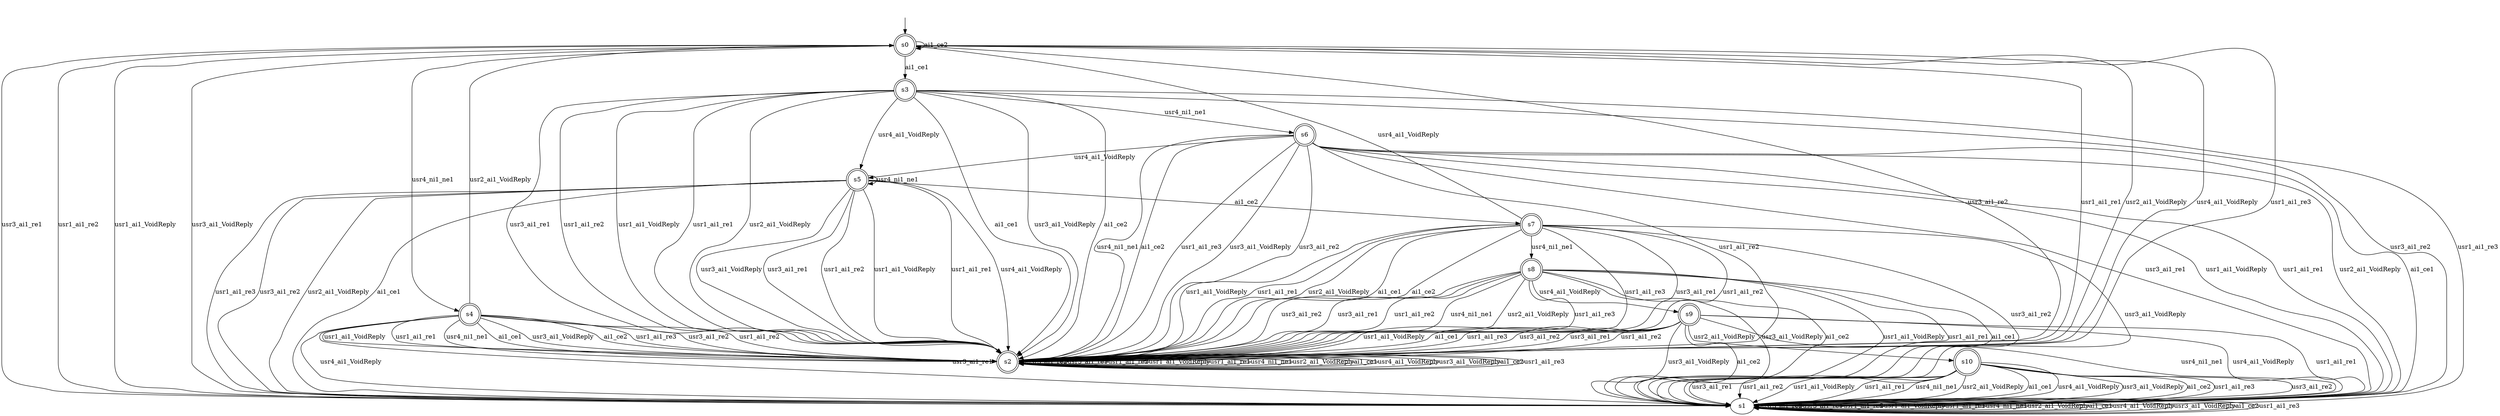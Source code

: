 digraph T {
s0 [label="s0", shape=doublecircle];
s1 [label="s1"];
s2 [label="s2", shape=doublecircle];
s3 [label="s3", shape=doublecircle];
s4 [label="s4", shape=doublecircle];
s5 [label="s5", shape=doublecircle];
s6 [label="s6", shape=doublecircle];
s7 [label="s7", shape=doublecircle];
s8 [label="s8", shape=doublecircle];
s9 [label="s9", shape=doublecircle];
s10 [label="s10", shape=doublecircle];
s0 -> s2 [label="usr3_ai1_re2"];
s0 -> s1 [label="usr3_ai1_re1"];
s0 -> s1 [label="usr1_ai1_re2"];
s0 -> s1 [label="usr1_ai1_VoidReply"];
s0 -> s2 [label="usr1_ai1_re1"];
s0 -> s4 [label="usr4_ni1_ne1"];
s0 -> s2 [label="usr2_ai1_VoidReply"];
s0 -> s3 [label="ai1_ce1"];
s0 -> s2 [label="usr4_ai1_VoidReply"];
s0 -> s1 [label="usr3_ai1_VoidReply"];
s0 -> s0 [label="ai1_ce2"];
s0 -> s2 [label="usr1_ai1_re3"];
s1 -> s1 [label="usr3_ai1_re2"];
s1 -> s1 [label="usr3_ai1_re1"];
s1 -> s1 [label="usr1_ai1_re2"];
s1 -> s1 [label="usr1_ai1_VoidReply"];
s1 -> s1 [label="usr1_ai1_re1"];
s1 -> s1 [label="usr4_ni1_ne1"];
s1 -> s1 [label="usr2_ai1_VoidReply"];
s1 -> s1 [label="ai1_ce1"];
s1 -> s1 [label="usr4_ai1_VoidReply"];
s1 -> s1 [label="usr3_ai1_VoidReply"];
s1 -> s1 [label="ai1_ce2"];
s1 -> s1 [label="usr1_ai1_re3"];
s2 -> s2 [label="usr3_ai1_re2"];
s2 -> s2 [label="usr3_ai1_re1"];
s2 -> s2 [label="usr1_ai1_re2"];
s2 -> s2 [label="usr1_ai1_VoidReply"];
s2 -> s2 [label="usr1_ai1_re1"];
s2 -> s2 [label="usr4_ni1_ne1"];
s2 -> s2 [label="usr2_ai1_VoidReply"];
s2 -> s2 [label="ai1_ce1"];
s2 -> s2 [label="usr4_ai1_VoidReply"];
s2 -> s2 [label="usr3_ai1_VoidReply"];
s2 -> s2 [label="ai1_ce2"];
s2 -> s2 [label="usr1_ai1_re3"];
s3 -> s1 [label="usr3_ai1_re2"];
s3 -> s2 [label="usr3_ai1_re1"];
s3 -> s2 [label="usr1_ai1_re2"];
s3 -> s2 [label="usr1_ai1_VoidReply"];
s3 -> s2 [label="usr1_ai1_re1"];
s3 -> s6 [label="usr4_ni1_ne1"];
s3 -> s2 [label="usr2_ai1_VoidReply"];
s3 -> s2 [label="ai1_ce1"];
s3 -> s5 [label="usr4_ai1_VoidReply"];
s3 -> s2 [label="usr3_ai1_VoidReply"];
s3 -> s2 [label="ai1_ce2"];
s3 -> s1 [label="usr1_ai1_re3"];
s4 -> s2 [label="usr3_ai1_re2"];
s4 -> s1 [label="usr3_ai1_re1"];
s4 -> s2 [label="usr1_ai1_re2"];
s4 -> s2 [label="usr1_ai1_VoidReply"];
s4 -> s2 [label="usr1_ai1_re1"];
s4 -> s2 [label="usr4_ni1_ne1"];
s4 -> s0 [label="usr2_ai1_VoidReply"];
s4 -> s2 [label="ai1_ce1"];
s4 -> s1 [label="usr4_ai1_VoidReply"];
s4 -> s2 [label="usr3_ai1_VoidReply"];
s4 -> s2 [label="ai1_ce2"];
s4 -> s2 [label="usr1_ai1_re3"];
s5 -> s1 [label="usr3_ai1_re2"];
s5 -> s2 [label="usr3_ai1_re1"];
s5 -> s2 [label="usr1_ai1_re2"];
s5 -> s2 [label="usr1_ai1_VoidReply"];
s5 -> s2 [label="usr1_ai1_re1"];
s5 -> s5 [label="usr4_ni1_ne1"];
s5 -> s1 [label="usr2_ai1_VoidReply"];
s5 -> s1 [label="ai1_ce1"];
s5 -> s2 [label="usr4_ai1_VoidReply"];
s5 -> s2 [label="usr3_ai1_VoidReply"];
s5 -> s7 [label="ai1_ce2"];
s5 -> s1 [label="usr1_ai1_re3"];
s6 -> s2 [label="usr3_ai1_re2"];
s6 -> s1 [label="usr3_ai1_re1"];
s6 -> s2 [label="usr1_ai1_re2"];
s6 -> s1 [label="usr1_ai1_VoidReply"];
s6 -> s1 [label="usr1_ai1_re1"];
s6 -> s2 [label="usr4_ni1_ne1"];
s6 -> s1 [label="usr2_ai1_VoidReply"];
s6 -> s1 [label="ai1_ce1"];
s6 -> s5 [label="usr4_ai1_VoidReply"];
s6 -> s2 [label="usr3_ai1_VoidReply"];
s6 -> s2 [label="ai1_ce2"];
s6 -> s2 [label="usr1_ai1_re3"];
s7 -> s1 [label="usr3_ai1_re2"];
s7 -> s2 [label="usr3_ai1_re1"];
s7 -> s2 [label="usr1_ai1_re2"];
s7 -> s2 [label="usr1_ai1_VoidReply"];
s7 -> s2 [label="usr1_ai1_re1"];
s7 -> s8 [label="usr4_ni1_ne1"];
s7 -> s2 [label="usr2_ai1_VoidReply"];
s7 -> s2 [label="ai1_ce1"];
s7 -> s0 [label="usr4_ai1_VoidReply"];
s7 -> s1 [label="usr3_ai1_VoidReply"];
s7 -> s2 [label="ai1_ce2"];
s7 -> s2 [label="usr1_ai1_re3"];
s8 -> s2 [label="usr3_ai1_re2"];
s8 -> s2 [label="usr3_ai1_re1"];
s8 -> s2 [label="usr1_ai1_re2"];
s8 -> s1 [label="usr1_ai1_VoidReply"];
s8 -> s1 [label="usr1_ai1_re1"];
s8 -> s2 [label="usr4_ni1_ne1"];
s8 -> s2 [label="usr2_ai1_VoidReply"];
s8 -> s1 [label="ai1_ce1"];
s8 -> s9 [label="usr4_ai1_VoidReply"];
s8 -> s1 [label="usr3_ai1_VoidReply"];
s8 -> s1 [label="ai1_ce2"];
s8 -> s2 [label="usr1_ai1_re3"];
s9 -> s2 [label="usr3_ai1_re2"];
s9 -> s2 [label="usr3_ai1_re1"];
s9 -> s2 [label="usr1_ai1_re2"];
s9 -> s2 [label="usr1_ai1_VoidReply"];
s9 -> s1 [label="usr1_ai1_re1"];
s9 -> s1 [label="usr4_ni1_ne1"];
s9 -> s10 [label="usr2_ai1_VoidReply"];
s9 -> s2 [label="ai1_ce1"];
s9 -> s1 [label="usr4_ai1_VoidReply"];
s9 -> s1 [label="usr3_ai1_VoidReply"];
s9 -> s1 [label="ai1_ce2"];
s9 -> s2 [label="usr1_ai1_re3"];
s10 -> s1 [label="usr3_ai1_re2"];
s10 -> s1 [label="usr3_ai1_re1"];
s10 -> s1 [label="usr1_ai1_re2"];
s10 -> s1 [label="usr1_ai1_VoidReply"];
s10 -> s1 [label="usr1_ai1_re1"];
s10 -> s1 [label="usr4_ni1_ne1"];
s10 -> s1 [label="usr2_ai1_VoidReply"];
s10 -> s1 [label="ai1_ce1"];
s10 -> s1 [label="usr4_ai1_VoidReply"];
s10 -> s1 [label="usr3_ai1_VoidReply"];
s10 -> s1 [label="ai1_ce2"];
s10 -> s1 [label="usr1_ai1_re3"];
__start0 [shape=none, label=""];
__start0 -> s0 [label=""];
}
